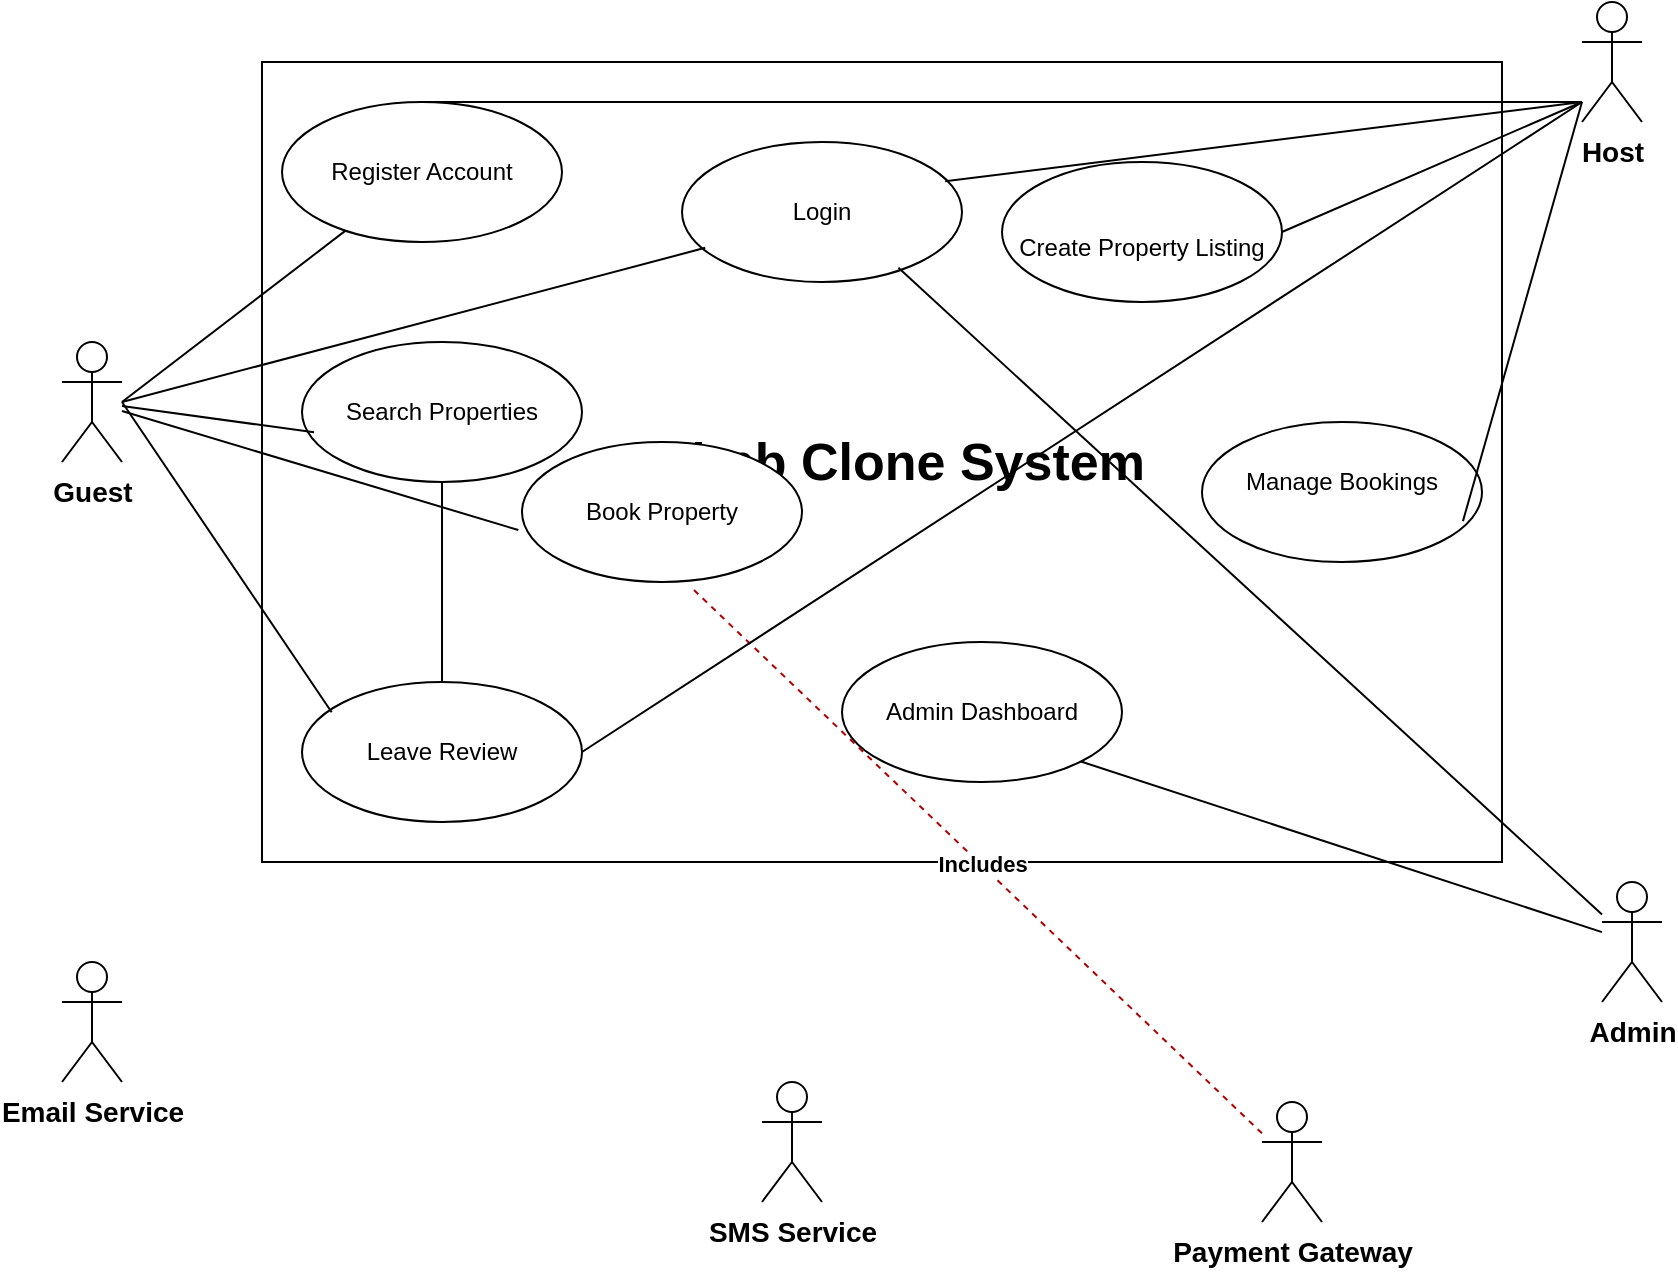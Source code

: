 <mxfile version="28.1.2">
  <diagram name="Page-1" id="ynwBrNmP2WTE62LPFvz6">
    <mxGraphModel dx="1874" dy="544" grid="1" gridSize="10" guides="1" tooltips="1" connect="1" arrows="1" fold="1" page="1" pageScale="1" pageWidth="850" pageHeight="1100" math="0" shadow="0">
      <root>
        <mxCell id="0" />
        <mxCell id="1" parent="0" />
        <mxCell id="rwelqvevxlbQXz8gvv7h-18" value="&lt;font style=&quot;font-size: 26px; line-height: 180%; color: light-dark(rgb(0, 0, 0), rgb(93, 93, 93));&quot;&gt;&lt;b&gt;Airbnb Clone System&lt;/b&gt;&lt;/font&gt;" style="html=1;whiteSpace=wrap;" vertex="1" parent="1">
          <mxGeometry x="80" y="120" width="620" height="400" as="geometry" />
        </mxCell>
        <mxCell id="rwelqvevxlbQXz8gvv7h-24" style="rounded=0;orthogonalLoop=1;jettySize=auto;html=1;endArrow=none;endFill=0;" edge="1" parent="1" target="rwelqvevxlbQXz8gvv7h-9">
          <mxGeometry relative="1" as="geometry">
            <mxPoint x="10" y="290" as="sourcePoint" />
          </mxGeometry>
        </mxCell>
        <mxCell id="rwelqvevxlbQXz8gvv7h-2" value="&lt;b&gt;&lt;font style=&quot;font-size: 14px;&quot;&gt;Guest&lt;/font&gt;&lt;/b&gt;" style="shape=umlActor;verticalLabelPosition=bottom;verticalAlign=top;html=1;" vertex="1" parent="1">
          <mxGeometry x="-20" y="260" width="30" height="60" as="geometry" />
        </mxCell>
        <mxCell id="rwelqvevxlbQXz8gvv7h-3" value="&lt;b&gt;&lt;font style=&quot;font-size: 14px;&quot;&gt;Email Service&lt;/font&gt;&lt;/b&gt;" style="shape=umlActor;verticalLabelPosition=bottom;verticalAlign=top;html=1;" vertex="1" parent="1">
          <mxGeometry x="-20" y="570" width="30" height="60" as="geometry" />
        </mxCell>
        <mxCell id="rwelqvevxlbQXz8gvv7h-25" style="rounded=0;orthogonalLoop=1;jettySize=auto;html=1;entryX=0.5;entryY=0;entryDx=0;entryDy=0;endArrow=none;endFill=0;" edge="1" parent="1" target="rwelqvevxlbQXz8gvv7h-9">
          <mxGeometry relative="1" as="geometry">
            <mxPoint x="740" y="140" as="sourcePoint" />
          </mxGeometry>
        </mxCell>
        <mxCell id="rwelqvevxlbQXz8gvv7h-30" style="rounded=0;orthogonalLoop=1;jettySize=auto;html=1;entryX=1;entryY=0.5;entryDx=0;entryDy=0;endArrow=none;endFill=0;" edge="1" parent="1" target="rwelqvevxlbQXz8gvv7h-14">
          <mxGeometry relative="1" as="geometry">
            <mxPoint x="740" y="140" as="sourcePoint" />
          </mxGeometry>
        </mxCell>
        <mxCell id="rwelqvevxlbQXz8gvv7h-4" value="&lt;b&gt;&lt;font style=&quot;font-size: 14px;&quot;&gt;Host&lt;/font&gt;&lt;/b&gt;" style="shape=umlActor;verticalLabelPosition=bottom;verticalAlign=top;html=1;" vertex="1" parent="1">
          <mxGeometry x="740" y="90" width="30" height="60" as="geometry" />
        </mxCell>
        <mxCell id="rwelqvevxlbQXz8gvv7h-5" value="&lt;b&gt;&lt;font style=&quot;font-size: 14px;&quot;&gt;Payment Gateway&lt;/font&gt;&lt;/b&gt;" style="shape=umlActor;verticalLabelPosition=bottom;verticalAlign=top;html=1;" vertex="1" parent="1">
          <mxGeometry x="580" y="640" width="30" height="60" as="geometry" />
        </mxCell>
        <mxCell id="rwelqvevxlbQXz8gvv7h-9" value="&lt;div style=&quot;line-height: 90%;&quot;&gt;Register Account&lt;/div&gt;" style="ellipse;whiteSpace=wrap;html=1;" vertex="1" parent="1">
          <mxGeometry x="90" y="140" width="140" height="70" as="geometry" />
        </mxCell>
        <mxCell id="rwelqvevxlbQXz8gvv7h-41" value="" style="edgeStyle=orthogonalEdgeStyle;rounded=0;orthogonalLoop=1;jettySize=auto;html=1;endArrow=none;endFill=0;" edge="1" parent="1" source="rwelqvevxlbQXz8gvv7h-10" target="rwelqvevxlbQXz8gvv7h-11">
          <mxGeometry relative="1" as="geometry" />
        </mxCell>
        <mxCell id="rwelqvevxlbQXz8gvv7h-10" value="Search Properties" style="ellipse;whiteSpace=wrap;html=1;" vertex="1" parent="1">
          <mxGeometry x="100" y="260" width="140" height="70" as="geometry" />
        </mxCell>
        <mxCell id="rwelqvevxlbQXz8gvv7h-11" value="Leave Review" style="ellipse;whiteSpace=wrap;html=1;" vertex="1" parent="1">
          <mxGeometry x="100" y="430" width="140" height="70" as="geometry" />
        </mxCell>
        <mxCell id="rwelqvevxlbQXz8gvv7h-12" value="Login" style="ellipse;whiteSpace=wrap;html=1;" vertex="1" parent="1">
          <mxGeometry x="290" y="160" width="140" height="70" as="geometry" />
        </mxCell>
        <mxCell id="rwelqvevxlbQXz8gvv7h-13" value="Book Property" style="ellipse;whiteSpace=wrap;html=1;" vertex="1" parent="1">
          <mxGeometry x="210" y="310" width="140" height="70" as="geometry" />
        </mxCell>
        <mxCell id="rwelqvevxlbQXz8gvv7h-14" value="&lt;br&gt;Create Property Listing" style="ellipse;whiteSpace=wrap;html=1;" vertex="1" parent="1">
          <mxGeometry x="450" y="170" width="140" height="70" as="geometry" />
        </mxCell>
        <mxCell id="rwelqvevxlbQXz8gvv7h-15" value="&lt;div style=&quot;line-height: 80%;&quot;&gt;Manage Bookings&lt;br&gt;&lt;br&gt;&lt;/div&gt;" style="ellipse;whiteSpace=wrap;html=1;" vertex="1" parent="1">
          <mxGeometry x="550" y="300" width="140" height="70" as="geometry" />
        </mxCell>
        <mxCell id="rwelqvevxlbQXz8gvv7h-16" value="Admin Dashboard" style="ellipse;whiteSpace=wrap;html=1;" vertex="1" parent="1">
          <mxGeometry x="370" y="410" width="140" height="70" as="geometry" />
        </mxCell>
        <mxCell id="rwelqvevxlbQXz8gvv7h-23" value="&lt;b&gt;&lt;font style=&quot;font-size: 14px;&quot;&gt;SMS Service&lt;/font&gt;&lt;/b&gt;" style="shape=umlActor;verticalLabelPosition=bottom;verticalAlign=top;html=1;" vertex="1" parent="1">
          <mxGeometry x="330" y="630" width="30" height="60" as="geometry" />
        </mxCell>
        <mxCell id="rwelqvevxlbQXz8gvv7h-26" style="rounded=0;orthogonalLoop=1;jettySize=auto;html=1;entryX=0.932;entryY=0.708;entryDx=0;entryDy=0;entryPerimeter=0;endArrow=none;endFill=0;" edge="1" parent="1" target="rwelqvevxlbQXz8gvv7h-15">
          <mxGeometry relative="1" as="geometry">
            <mxPoint x="740" y="140" as="sourcePoint" />
          </mxGeometry>
        </mxCell>
        <mxCell id="rwelqvevxlbQXz8gvv7h-27" value="&lt;b&gt;&lt;font style=&quot;font-size: 14px;&quot;&gt;Admin&lt;/font&gt;&lt;/b&gt;" style="shape=umlActor;verticalLabelPosition=bottom;verticalAlign=top;html=1;" vertex="1" parent="1">
          <mxGeometry x="750" y="530" width="30" height="60" as="geometry" />
        </mxCell>
        <mxCell id="rwelqvevxlbQXz8gvv7h-28" style="rounded=0;orthogonalLoop=1;jettySize=auto;html=1;entryX=1;entryY=1;entryDx=0;entryDy=0;endArrow=none;endFill=0;" edge="1" parent="1" source="rwelqvevxlbQXz8gvv7h-27" target="rwelqvevxlbQXz8gvv7h-16">
          <mxGeometry relative="1" as="geometry" />
        </mxCell>
        <mxCell id="rwelqvevxlbQXz8gvv7h-31" style="rounded=0;orthogonalLoop=1;jettySize=auto;html=1;entryX=0.106;entryY=0.216;entryDx=0;entryDy=0;entryPerimeter=0;endArrow=none;endFill=0;" edge="1" parent="1" target="rwelqvevxlbQXz8gvv7h-11">
          <mxGeometry relative="1" as="geometry">
            <mxPoint x="10" y="290" as="sourcePoint" />
          </mxGeometry>
        </mxCell>
        <mxCell id="rwelqvevxlbQXz8gvv7h-32" style="rounded=0;orthogonalLoop=1;jettySize=auto;html=1;entryX=0.043;entryY=0.645;entryDx=0;entryDy=0;entryPerimeter=0;endArrow=none;endFill=0;" edge="1" parent="1" source="rwelqvevxlbQXz8gvv7h-2" target="rwelqvevxlbQXz8gvv7h-10">
          <mxGeometry relative="1" as="geometry" />
        </mxCell>
        <mxCell id="rwelqvevxlbQXz8gvv7h-34" style="rounded=0;orthogonalLoop=1;jettySize=auto;html=1;entryX=-0.013;entryY=0.629;entryDx=0;entryDy=0;entryPerimeter=0;endArrow=none;endFill=0;" edge="1" parent="1" source="rwelqvevxlbQXz8gvv7h-2" target="rwelqvevxlbQXz8gvv7h-13">
          <mxGeometry relative="1" as="geometry" />
        </mxCell>
        <mxCell id="rwelqvevxlbQXz8gvv7h-35" style="rounded=0;orthogonalLoop=1;jettySize=auto;html=1;entryX=0.083;entryY=0.756;entryDx=0;entryDy=0;entryPerimeter=0;endArrow=none;endFill=0;" edge="1" parent="1" target="rwelqvevxlbQXz8gvv7h-12">
          <mxGeometry relative="1" as="geometry">
            <mxPoint x="10" y="290" as="sourcePoint" />
          </mxGeometry>
        </mxCell>
        <mxCell id="rwelqvevxlbQXz8gvv7h-36" style="rounded=0;orthogonalLoop=1;jettySize=auto;html=1;entryX=0.94;entryY=0.28;entryDx=0;entryDy=0;entryPerimeter=0;endArrow=none;endFill=0;" edge="1" parent="1" target="rwelqvevxlbQXz8gvv7h-12">
          <mxGeometry relative="1" as="geometry">
            <mxPoint x="740" y="140" as="sourcePoint" />
          </mxGeometry>
        </mxCell>
        <mxCell id="rwelqvevxlbQXz8gvv7h-37" style="rounded=0;orthogonalLoop=1;jettySize=auto;html=1;entryX=0.773;entryY=0.899;entryDx=0;entryDy=0;entryPerimeter=0;endArrow=none;endFill=0;" edge="1" parent="1" source="rwelqvevxlbQXz8gvv7h-27" target="rwelqvevxlbQXz8gvv7h-12">
          <mxGeometry relative="1" as="geometry" />
        </mxCell>
        <mxCell id="rwelqvevxlbQXz8gvv7h-39" style="rounded=0;orthogonalLoop=1;jettySize=auto;html=1;entryX=0.614;entryY=1.057;entryDx=0;entryDy=0;entryPerimeter=0;dashed=1;fillColor=#e51400;strokeColor=#B20000;endArrow=none;endFill=0;" edge="1" parent="1" source="rwelqvevxlbQXz8gvv7h-5" target="rwelqvevxlbQXz8gvv7h-13">
          <mxGeometry relative="1" as="geometry" />
        </mxCell>
        <mxCell id="rwelqvevxlbQXz8gvv7h-40" value="&lt;b&gt;Includes&lt;/b&gt;" style="edgeLabel;html=1;align=center;verticalAlign=middle;resizable=0;points=[];" vertex="1" connectable="0" parent="rwelqvevxlbQXz8gvv7h-39">
          <mxGeometry x="-0.011" relative="1" as="geometry">
            <mxPoint as="offset" />
          </mxGeometry>
        </mxCell>
        <mxCell id="rwelqvevxlbQXz8gvv7h-42" style="rounded=0;orthogonalLoop=1;jettySize=auto;html=1;exitX=1;exitY=0.5;exitDx=0;exitDy=0;endArrow=none;endFill=0;" edge="1" parent="1" source="rwelqvevxlbQXz8gvv7h-11">
          <mxGeometry relative="1" as="geometry">
            <mxPoint x="740" y="140" as="targetPoint" />
          </mxGeometry>
        </mxCell>
      </root>
    </mxGraphModel>
  </diagram>
</mxfile>
